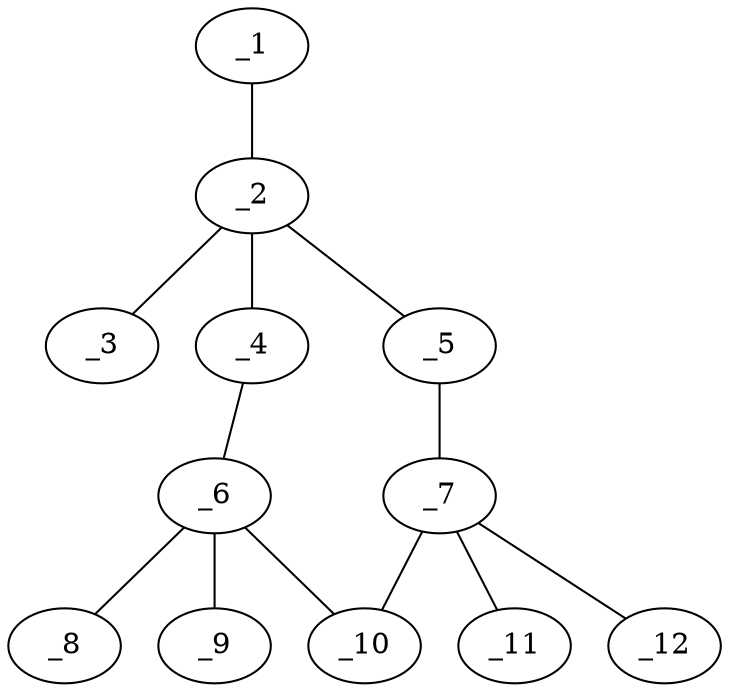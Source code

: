 graph molid2667 {
	_1	 [charge=0,
		chem=7,
		symbol="Cl ",
		x="3.366",
		y="1.616"];
	_2	 [charge=0,
		chem=6,
		symbol="P  ",
		x="3.866",
		y="0.75"];
	_1 -- _2	 [valence=1];
	_3	 [charge=0,
		chem=7,
		symbol="Cl ",
		x="4.366",
		y="1.616"];
	_2 -- _3	 [valence=1];
	_4	 [charge=0,
		chem=4,
		symbol="N  ",
		x=3,
		y="0.25"];
	_2 -- _4	 [valence=2];
	_5	 [charge=0,
		chem=4,
		symbol="N  ",
		x="4.7321",
		y="0.25"];
	_2 -- _5	 [valence=1];
	_6	 [charge=0,
		chem=6,
		symbol="P  ",
		x=3,
		y="-0.75"];
	_4 -- _6	 [valence=1];
	_7	 [charge=0,
		chem=6,
		symbol="P  ",
		x="4.7321",
		y="-0.75"];
	_5 -- _7	 [valence=2];
	_8	 [charge=0,
		chem=7,
		symbol="Cl ",
		x="2.5",
		y="-1.616"];
	_6 -- _8	 [valence=1];
	_9	 [charge=0,
		chem=7,
		symbol="Cl ",
		x=2,
		y="-0.75"];
	_6 -- _9	 [valence=1];
	_10	 [charge=0,
		chem=4,
		symbol="N  ",
		x="3.866",
		y="-1.25"];
	_6 -- _10	 [valence=2];
	_7 -- _10	 [valence=1];
	_11	 [charge=0,
		chem=7,
		symbol="Cl ",
		x="5.232",
		y="-1.616"];
	_7 -- _11	 [valence=1];
	_12	 [charge=0,
		chem=7,
		symbol="Cl ",
		x="5.7321",
		y="-0.75"];
	_7 -- _12	 [valence=1];
}
